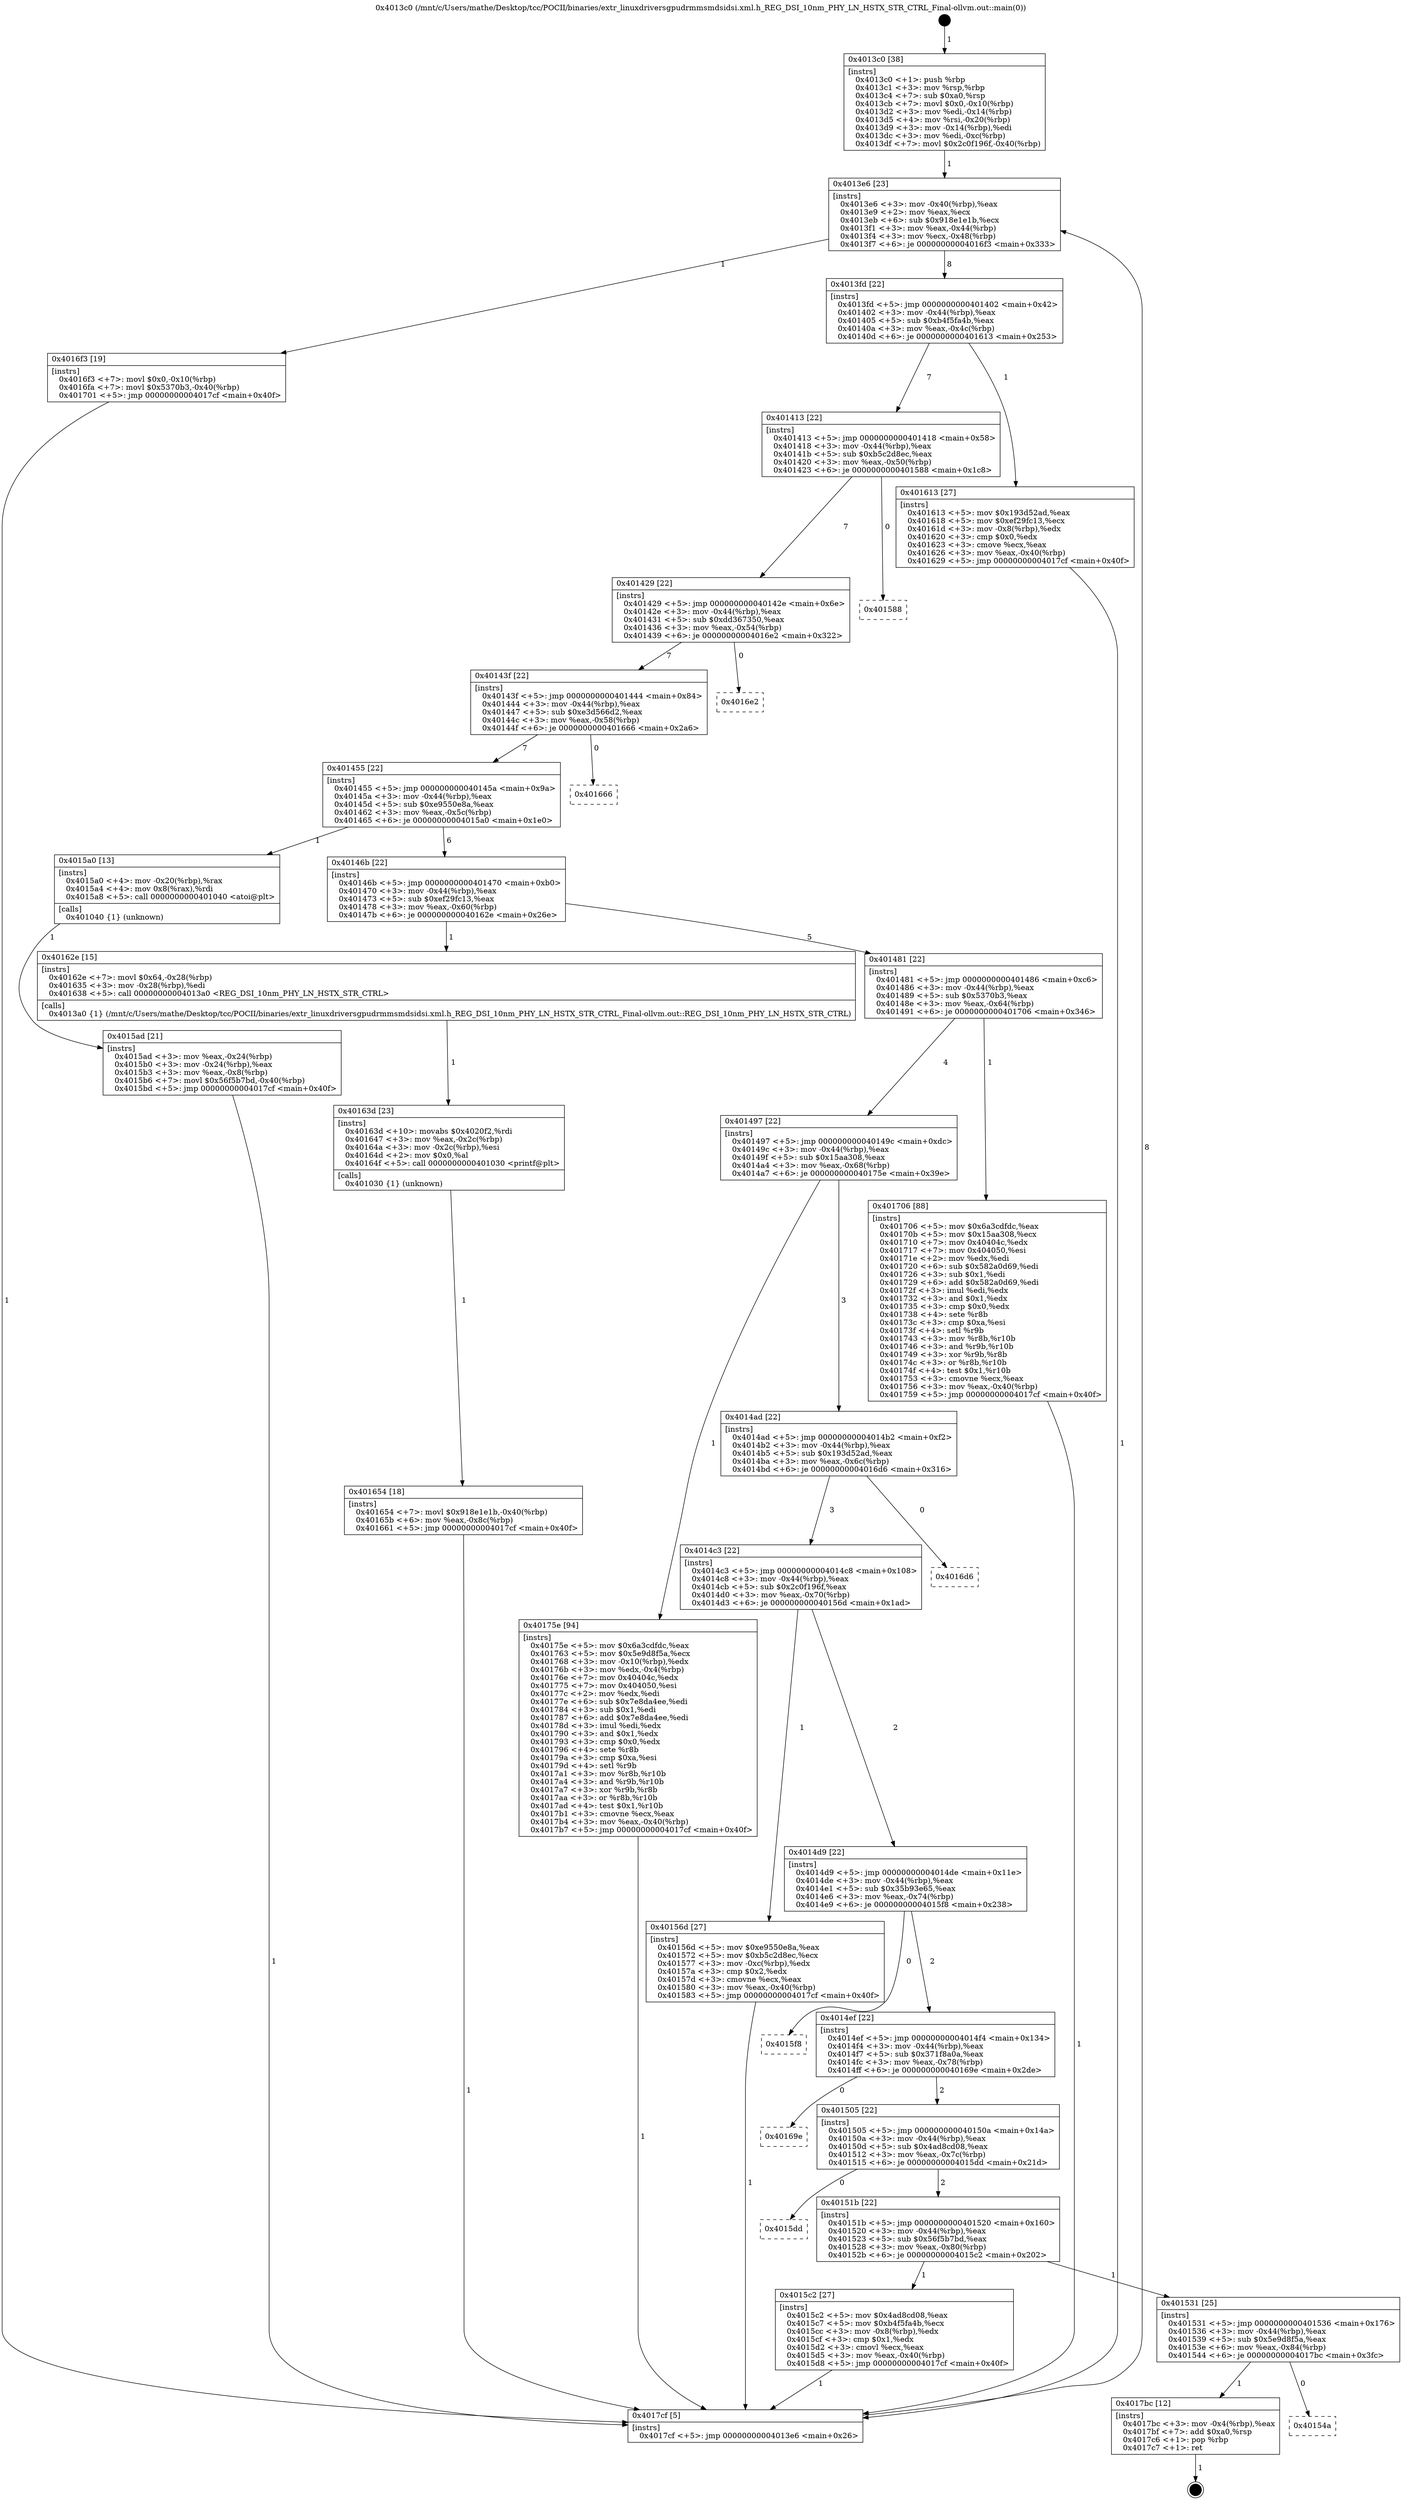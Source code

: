 digraph "0x4013c0" {
  label = "0x4013c0 (/mnt/c/Users/mathe/Desktop/tcc/POCII/binaries/extr_linuxdriversgpudrmmsmdsidsi.xml.h_REG_DSI_10nm_PHY_LN_HSTX_STR_CTRL_Final-ollvm.out::main(0))"
  labelloc = "t"
  node[shape=record]

  Entry [label="",width=0.3,height=0.3,shape=circle,fillcolor=black,style=filled]
  "0x4013e6" [label="{
     0x4013e6 [23]\l
     | [instrs]\l
     &nbsp;&nbsp;0x4013e6 \<+3\>: mov -0x40(%rbp),%eax\l
     &nbsp;&nbsp;0x4013e9 \<+2\>: mov %eax,%ecx\l
     &nbsp;&nbsp;0x4013eb \<+6\>: sub $0x918e1e1b,%ecx\l
     &nbsp;&nbsp;0x4013f1 \<+3\>: mov %eax,-0x44(%rbp)\l
     &nbsp;&nbsp;0x4013f4 \<+3\>: mov %ecx,-0x48(%rbp)\l
     &nbsp;&nbsp;0x4013f7 \<+6\>: je 00000000004016f3 \<main+0x333\>\l
  }"]
  "0x4016f3" [label="{
     0x4016f3 [19]\l
     | [instrs]\l
     &nbsp;&nbsp;0x4016f3 \<+7\>: movl $0x0,-0x10(%rbp)\l
     &nbsp;&nbsp;0x4016fa \<+7\>: movl $0x5370b3,-0x40(%rbp)\l
     &nbsp;&nbsp;0x401701 \<+5\>: jmp 00000000004017cf \<main+0x40f\>\l
  }"]
  "0x4013fd" [label="{
     0x4013fd [22]\l
     | [instrs]\l
     &nbsp;&nbsp;0x4013fd \<+5\>: jmp 0000000000401402 \<main+0x42\>\l
     &nbsp;&nbsp;0x401402 \<+3\>: mov -0x44(%rbp),%eax\l
     &nbsp;&nbsp;0x401405 \<+5\>: sub $0xb4f5fa4b,%eax\l
     &nbsp;&nbsp;0x40140a \<+3\>: mov %eax,-0x4c(%rbp)\l
     &nbsp;&nbsp;0x40140d \<+6\>: je 0000000000401613 \<main+0x253\>\l
  }"]
  Exit [label="",width=0.3,height=0.3,shape=circle,fillcolor=black,style=filled,peripheries=2]
  "0x401613" [label="{
     0x401613 [27]\l
     | [instrs]\l
     &nbsp;&nbsp;0x401613 \<+5\>: mov $0x193d52ad,%eax\l
     &nbsp;&nbsp;0x401618 \<+5\>: mov $0xef29fc13,%ecx\l
     &nbsp;&nbsp;0x40161d \<+3\>: mov -0x8(%rbp),%edx\l
     &nbsp;&nbsp;0x401620 \<+3\>: cmp $0x0,%edx\l
     &nbsp;&nbsp;0x401623 \<+3\>: cmove %ecx,%eax\l
     &nbsp;&nbsp;0x401626 \<+3\>: mov %eax,-0x40(%rbp)\l
     &nbsp;&nbsp;0x401629 \<+5\>: jmp 00000000004017cf \<main+0x40f\>\l
  }"]
  "0x401413" [label="{
     0x401413 [22]\l
     | [instrs]\l
     &nbsp;&nbsp;0x401413 \<+5\>: jmp 0000000000401418 \<main+0x58\>\l
     &nbsp;&nbsp;0x401418 \<+3\>: mov -0x44(%rbp),%eax\l
     &nbsp;&nbsp;0x40141b \<+5\>: sub $0xb5c2d8ec,%eax\l
     &nbsp;&nbsp;0x401420 \<+3\>: mov %eax,-0x50(%rbp)\l
     &nbsp;&nbsp;0x401423 \<+6\>: je 0000000000401588 \<main+0x1c8\>\l
  }"]
  "0x40154a" [label="{
     0x40154a\l
  }", style=dashed]
  "0x401588" [label="{
     0x401588\l
  }", style=dashed]
  "0x401429" [label="{
     0x401429 [22]\l
     | [instrs]\l
     &nbsp;&nbsp;0x401429 \<+5\>: jmp 000000000040142e \<main+0x6e\>\l
     &nbsp;&nbsp;0x40142e \<+3\>: mov -0x44(%rbp),%eax\l
     &nbsp;&nbsp;0x401431 \<+5\>: sub $0xdd367350,%eax\l
     &nbsp;&nbsp;0x401436 \<+3\>: mov %eax,-0x54(%rbp)\l
     &nbsp;&nbsp;0x401439 \<+6\>: je 00000000004016e2 \<main+0x322\>\l
  }"]
  "0x4017bc" [label="{
     0x4017bc [12]\l
     | [instrs]\l
     &nbsp;&nbsp;0x4017bc \<+3\>: mov -0x4(%rbp),%eax\l
     &nbsp;&nbsp;0x4017bf \<+7\>: add $0xa0,%rsp\l
     &nbsp;&nbsp;0x4017c6 \<+1\>: pop %rbp\l
     &nbsp;&nbsp;0x4017c7 \<+1\>: ret\l
  }"]
  "0x4016e2" [label="{
     0x4016e2\l
  }", style=dashed]
  "0x40143f" [label="{
     0x40143f [22]\l
     | [instrs]\l
     &nbsp;&nbsp;0x40143f \<+5\>: jmp 0000000000401444 \<main+0x84\>\l
     &nbsp;&nbsp;0x401444 \<+3\>: mov -0x44(%rbp),%eax\l
     &nbsp;&nbsp;0x401447 \<+5\>: sub $0xe3d566d2,%eax\l
     &nbsp;&nbsp;0x40144c \<+3\>: mov %eax,-0x58(%rbp)\l
     &nbsp;&nbsp;0x40144f \<+6\>: je 0000000000401666 \<main+0x2a6\>\l
  }"]
  "0x401654" [label="{
     0x401654 [18]\l
     | [instrs]\l
     &nbsp;&nbsp;0x401654 \<+7\>: movl $0x918e1e1b,-0x40(%rbp)\l
     &nbsp;&nbsp;0x40165b \<+6\>: mov %eax,-0x8c(%rbp)\l
     &nbsp;&nbsp;0x401661 \<+5\>: jmp 00000000004017cf \<main+0x40f\>\l
  }"]
  "0x401666" [label="{
     0x401666\l
  }", style=dashed]
  "0x401455" [label="{
     0x401455 [22]\l
     | [instrs]\l
     &nbsp;&nbsp;0x401455 \<+5\>: jmp 000000000040145a \<main+0x9a\>\l
     &nbsp;&nbsp;0x40145a \<+3\>: mov -0x44(%rbp),%eax\l
     &nbsp;&nbsp;0x40145d \<+5\>: sub $0xe9550e8a,%eax\l
     &nbsp;&nbsp;0x401462 \<+3\>: mov %eax,-0x5c(%rbp)\l
     &nbsp;&nbsp;0x401465 \<+6\>: je 00000000004015a0 \<main+0x1e0\>\l
  }"]
  "0x40163d" [label="{
     0x40163d [23]\l
     | [instrs]\l
     &nbsp;&nbsp;0x40163d \<+10\>: movabs $0x4020f2,%rdi\l
     &nbsp;&nbsp;0x401647 \<+3\>: mov %eax,-0x2c(%rbp)\l
     &nbsp;&nbsp;0x40164a \<+3\>: mov -0x2c(%rbp),%esi\l
     &nbsp;&nbsp;0x40164d \<+2\>: mov $0x0,%al\l
     &nbsp;&nbsp;0x40164f \<+5\>: call 0000000000401030 \<printf@plt\>\l
     | [calls]\l
     &nbsp;&nbsp;0x401030 \{1\} (unknown)\l
  }"]
  "0x4015a0" [label="{
     0x4015a0 [13]\l
     | [instrs]\l
     &nbsp;&nbsp;0x4015a0 \<+4\>: mov -0x20(%rbp),%rax\l
     &nbsp;&nbsp;0x4015a4 \<+4\>: mov 0x8(%rax),%rdi\l
     &nbsp;&nbsp;0x4015a8 \<+5\>: call 0000000000401040 \<atoi@plt\>\l
     | [calls]\l
     &nbsp;&nbsp;0x401040 \{1\} (unknown)\l
  }"]
  "0x40146b" [label="{
     0x40146b [22]\l
     | [instrs]\l
     &nbsp;&nbsp;0x40146b \<+5\>: jmp 0000000000401470 \<main+0xb0\>\l
     &nbsp;&nbsp;0x401470 \<+3\>: mov -0x44(%rbp),%eax\l
     &nbsp;&nbsp;0x401473 \<+5\>: sub $0xef29fc13,%eax\l
     &nbsp;&nbsp;0x401478 \<+3\>: mov %eax,-0x60(%rbp)\l
     &nbsp;&nbsp;0x40147b \<+6\>: je 000000000040162e \<main+0x26e\>\l
  }"]
  "0x401531" [label="{
     0x401531 [25]\l
     | [instrs]\l
     &nbsp;&nbsp;0x401531 \<+5\>: jmp 0000000000401536 \<main+0x176\>\l
     &nbsp;&nbsp;0x401536 \<+3\>: mov -0x44(%rbp),%eax\l
     &nbsp;&nbsp;0x401539 \<+5\>: sub $0x5e9d8f5a,%eax\l
     &nbsp;&nbsp;0x40153e \<+6\>: mov %eax,-0x84(%rbp)\l
     &nbsp;&nbsp;0x401544 \<+6\>: je 00000000004017bc \<main+0x3fc\>\l
  }"]
  "0x40162e" [label="{
     0x40162e [15]\l
     | [instrs]\l
     &nbsp;&nbsp;0x40162e \<+7\>: movl $0x64,-0x28(%rbp)\l
     &nbsp;&nbsp;0x401635 \<+3\>: mov -0x28(%rbp),%edi\l
     &nbsp;&nbsp;0x401638 \<+5\>: call 00000000004013a0 \<REG_DSI_10nm_PHY_LN_HSTX_STR_CTRL\>\l
     | [calls]\l
     &nbsp;&nbsp;0x4013a0 \{1\} (/mnt/c/Users/mathe/Desktop/tcc/POCII/binaries/extr_linuxdriversgpudrmmsmdsidsi.xml.h_REG_DSI_10nm_PHY_LN_HSTX_STR_CTRL_Final-ollvm.out::REG_DSI_10nm_PHY_LN_HSTX_STR_CTRL)\l
  }"]
  "0x401481" [label="{
     0x401481 [22]\l
     | [instrs]\l
     &nbsp;&nbsp;0x401481 \<+5\>: jmp 0000000000401486 \<main+0xc6\>\l
     &nbsp;&nbsp;0x401486 \<+3\>: mov -0x44(%rbp),%eax\l
     &nbsp;&nbsp;0x401489 \<+5\>: sub $0x5370b3,%eax\l
     &nbsp;&nbsp;0x40148e \<+3\>: mov %eax,-0x64(%rbp)\l
     &nbsp;&nbsp;0x401491 \<+6\>: je 0000000000401706 \<main+0x346\>\l
  }"]
  "0x4015c2" [label="{
     0x4015c2 [27]\l
     | [instrs]\l
     &nbsp;&nbsp;0x4015c2 \<+5\>: mov $0x4ad8cd08,%eax\l
     &nbsp;&nbsp;0x4015c7 \<+5\>: mov $0xb4f5fa4b,%ecx\l
     &nbsp;&nbsp;0x4015cc \<+3\>: mov -0x8(%rbp),%edx\l
     &nbsp;&nbsp;0x4015cf \<+3\>: cmp $0x1,%edx\l
     &nbsp;&nbsp;0x4015d2 \<+3\>: cmovl %ecx,%eax\l
     &nbsp;&nbsp;0x4015d5 \<+3\>: mov %eax,-0x40(%rbp)\l
     &nbsp;&nbsp;0x4015d8 \<+5\>: jmp 00000000004017cf \<main+0x40f\>\l
  }"]
  "0x401706" [label="{
     0x401706 [88]\l
     | [instrs]\l
     &nbsp;&nbsp;0x401706 \<+5\>: mov $0x6a3cdfdc,%eax\l
     &nbsp;&nbsp;0x40170b \<+5\>: mov $0x15aa308,%ecx\l
     &nbsp;&nbsp;0x401710 \<+7\>: mov 0x40404c,%edx\l
     &nbsp;&nbsp;0x401717 \<+7\>: mov 0x404050,%esi\l
     &nbsp;&nbsp;0x40171e \<+2\>: mov %edx,%edi\l
     &nbsp;&nbsp;0x401720 \<+6\>: sub $0x582a0d69,%edi\l
     &nbsp;&nbsp;0x401726 \<+3\>: sub $0x1,%edi\l
     &nbsp;&nbsp;0x401729 \<+6\>: add $0x582a0d69,%edi\l
     &nbsp;&nbsp;0x40172f \<+3\>: imul %edi,%edx\l
     &nbsp;&nbsp;0x401732 \<+3\>: and $0x1,%edx\l
     &nbsp;&nbsp;0x401735 \<+3\>: cmp $0x0,%edx\l
     &nbsp;&nbsp;0x401738 \<+4\>: sete %r8b\l
     &nbsp;&nbsp;0x40173c \<+3\>: cmp $0xa,%esi\l
     &nbsp;&nbsp;0x40173f \<+4\>: setl %r9b\l
     &nbsp;&nbsp;0x401743 \<+3\>: mov %r8b,%r10b\l
     &nbsp;&nbsp;0x401746 \<+3\>: and %r9b,%r10b\l
     &nbsp;&nbsp;0x401749 \<+3\>: xor %r9b,%r8b\l
     &nbsp;&nbsp;0x40174c \<+3\>: or %r8b,%r10b\l
     &nbsp;&nbsp;0x40174f \<+4\>: test $0x1,%r10b\l
     &nbsp;&nbsp;0x401753 \<+3\>: cmovne %ecx,%eax\l
     &nbsp;&nbsp;0x401756 \<+3\>: mov %eax,-0x40(%rbp)\l
     &nbsp;&nbsp;0x401759 \<+5\>: jmp 00000000004017cf \<main+0x40f\>\l
  }"]
  "0x401497" [label="{
     0x401497 [22]\l
     | [instrs]\l
     &nbsp;&nbsp;0x401497 \<+5\>: jmp 000000000040149c \<main+0xdc\>\l
     &nbsp;&nbsp;0x40149c \<+3\>: mov -0x44(%rbp),%eax\l
     &nbsp;&nbsp;0x40149f \<+5\>: sub $0x15aa308,%eax\l
     &nbsp;&nbsp;0x4014a4 \<+3\>: mov %eax,-0x68(%rbp)\l
     &nbsp;&nbsp;0x4014a7 \<+6\>: je 000000000040175e \<main+0x39e\>\l
  }"]
  "0x40151b" [label="{
     0x40151b [22]\l
     | [instrs]\l
     &nbsp;&nbsp;0x40151b \<+5\>: jmp 0000000000401520 \<main+0x160\>\l
     &nbsp;&nbsp;0x401520 \<+3\>: mov -0x44(%rbp),%eax\l
     &nbsp;&nbsp;0x401523 \<+5\>: sub $0x56f5b7bd,%eax\l
     &nbsp;&nbsp;0x401528 \<+3\>: mov %eax,-0x80(%rbp)\l
     &nbsp;&nbsp;0x40152b \<+6\>: je 00000000004015c2 \<main+0x202\>\l
  }"]
  "0x40175e" [label="{
     0x40175e [94]\l
     | [instrs]\l
     &nbsp;&nbsp;0x40175e \<+5\>: mov $0x6a3cdfdc,%eax\l
     &nbsp;&nbsp;0x401763 \<+5\>: mov $0x5e9d8f5a,%ecx\l
     &nbsp;&nbsp;0x401768 \<+3\>: mov -0x10(%rbp),%edx\l
     &nbsp;&nbsp;0x40176b \<+3\>: mov %edx,-0x4(%rbp)\l
     &nbsp;&nbsp;0x40176e \<+7\>: mov 0x40404c,%edx\l
     &nbsp;&nbsp;0x401775 \<+7\>: mov 0x404050,%esi\l
     &nbsp;&nbsp;0x40177c \<+2\>: mov %edx,%edi\l
     &nbsp;&nbsp;0x40177e \<+6\>: sub $0x7e8da4ee,%edi\l
     &nbsp;&nbsp;0x401784 \<+3\>: sub $0x1,%edi\l
     &nbsp;&nbsp;0x401787 \<+6\>: add $0x7e8da4ee,%edi\l
     &nbsp;&nbsp;0x40178d \<+3\>: imul %edi,%edx\l
     &nbsp;&nbsp;0x401790 \<+3\>: and $0x1,%edx\l
     &nbsp;&nbsp;0x401793 \<+3\>: cmp $0x0,%edx\l
     &nbsp;&nbsp;0x401796 \<+4\>: sete %r8b\l
     &nbsp;&nbsp;0x40179a \<+3\>: cmp $0xa,%esi\l
     &nbsp;&nbsp;0x40179d \<+4\>: setl %r9b\l
     &nbsp;&nbsp;0x4017a1 \<+3\>: mov %r8b,%r10b\l
     &nbsp;&nbsp;0x4017a4 \<+3\>: and %r9b,%r10b\l
     &nbsp;&nbsp;0x4017a7 \<+3\>: xor %r9b,%r8b\l
     &nbsp;&nbsp;0x4017aa \<+3\>: or %r8b,%r10b\l
     &nbsp;&nbsp;0x4017ad \<+4\>: test $0x1,%r10b\l
     &nbsp;&nbsp;0x4017b1 \<+3\>: cmovne %ecx,%eax\l
     &nbsp;&nbsp;0x4017b4 \<+3\>: mov %eax,-0x40(%rbp)\l
     &nbsp;&nbsp;0x4017b7 \<+5\>: jmp 00000000004017cf \<main+0x40f\>\l
  }"]
  "0x4014ad" [label="{
     0x4014ad [22]\l
     | [instrs]\l
     &nbsp;&nbsp;0x4014ad \<+5\>: jmp 00000000004014b2 \<main+0xf2\>\l
     &nbsp;&nbsp;0x4014b2 \<+3\>: mov -0x44(%rbp),%eax\l
     &nbsp;&nbsp;0x4014b5 \<+5\>: sub $0x193d52ad,%eax\l
     &nbsp;&nbsp;0x4014ba \<+3\>: mov %eax,-0x6c(%rbp)\l
     &nbsp;&nbsp;0x4014bd \<+6\>: je 00000000004016d6 \<main+0x316\>\l
  }"]
  "0x4015dd" [label="{
     0x4015dd\l
  }", style=dashed]
  "0x4016d6" [label="{
     0x4016d6\l
  }", style=dashed]
  "0x4014c3" [label="{
     0x4014c3 [22]\l
     | [instrs]\l
     &nbsp;&nbsp;0x4014c3 \<+5\>: jmp 00000000004014c8 \<main+0x108\>\l
     &nbsp;&nbsp;0x4014c8 \<+3\>: mov -0x44(%rbp),%eax\l
     &nbsp;&nbsp;0x4014cb \<+5\>: sub $0x2c0f196f,%eax\l
     &nbsp;&nbsp;0x4014d0 \<+3\>: mov %eax,-0x70(%rbp)\l
     &nbsp;&nbsp;0x4014d3 \<+6\>: je 000000000040156d \<main+0x1ad\>\l
  }"]
  "0x401505" [label="{
     0x401505 [22]\l
     | [instrs]\l
     &nbsp;&nbsp;0x401505 \<+5\>: jmp 000000000040150a \<main+0x14a\>\l
     &nbsp;&nbsp;0x40150a \<+3\>: mov -0x44(%rbp),%eax\l
     &nbsp;&nbsp;0x40150d \<+5\>: sub $0x4ad8cd08,%eax\l
     &nbsp;&nbsp;0x401512 \<+3\>: mov %eax,-0x7c(%rbp)\l
     &nbsp;&nbsp;0x401515 \<+6\>: je 00000000004015dd \<main+0x21d\>\l
  }"]
  "0x40156d" [label="{
     0x40156d [27]\l
     | [instrs]\l
     &nbsp;&nbsp;0x40156d \<+5\>: mov $0xe9550e8a,%eax\l
     &nbsp;&nbsp;0x401572 \<+5\>: mov $0xb5c2d8ec,%ecx\l
     &nbsp;&nbsp;0x401577 \<+3\>: mov -0xc(%rbp),%edx\l
     &nbsp;&nbsp;0x40157a \<+3\>: cmp $0x2,%edx\l
     &nbsp;&nbsp;0x40157d \<+3\>: cmovne %ecx,%eax\l
     &nbsp;&nbsp;0x401580 \<+3\>: mov %eax,-0x40(%rbp)\l
     &nbsp;&nbsp;0x401583 \<+5\>: jmp 00000000004017cf \<main+0x40f\>\l
  }"]
  "0x4014d9" [label="{
     0x4014d9 [22]\l
     | [instrs]\l
     &nbsp;&nbsp;0x4014d9 \<+5\>: jmp 00000000004014de \<main+0x11e\>\l
     &nbsp;&nbsp;0x4014de \<+3\>: mov -0x44(%rbp),%eax\l
     &nbsp;&nbsp;0x4014e1 \<+5\>: sub $0x35b93e65,%eax\l
     &nbsp;&nbsp;0x4014e6 \<+3\>: mov %eax,-0x74(%rbp)\l
     &nbsp;&nbsp;0x4014e9 \<+6\>: je 00000000004015f8 \<main+0x238\>\l
  }"]
  "0x4017cf" [label="{
     0x4017cf [5]\l
     | [instrs]\l
     &nbsp;&nbsp;0x4017cf \<+5\>: jmp 00000000004013e6 \<main+0x26\>\l
  }"]
  "0x4013c0" [label="{
     0x4013c0 [38]\l
     | [instrs]\l
     &nbsp;&nbsp;0x4013c0 \<+1\>: push %rbp\l
     &nbsp;&nbsp;0x4013c1 \<+3\>: mov %rsp,%rbp\l
     &nbsp;&nbsp;0x4013c4 \<+7\>: sub $0xa0,%rsp\l
     &nbsp;&nbsp;0x4013cb \<+7\>: movl $0x0,-0x10(%rbp)\l
     &nbsp;&nbsp;0x4013d2 \<+3\>: mov %edi,-0x14(%rbp)\l
     &nbsp;&nbsp;0x4013d5 \<+4\>: mov %rsi,-0x20(%rbp)\l
     &nbsp;&nbsp;0x4013d9 \<+3\>: mov -0x14(%rbp),%edi\l
     &nbsp;&nbsp;0x4013dc \<+3\>: mov %edi,-0xc(%rbp)\l
     &nbsp;&nbsp;0x4013df \<+7\>: movl $0x2c0f196f,-0x40(%rbp)\l
  }"]
  "0x4015ad" [label="{
     0x4015ad [21]\l
     | [instrs]\l
     &nbsp;&nbsp;0x4015ad \<+3\>: mov %eax,-0x24(%rbp)\l
     &nbsp;&nbsp;0x4015b0 \<+3\>: mov -0x24(%rbp),%eax\l
     &nbsp;&nbsp;0x4015b3 \<+3\>: mov %eax,-0x8(%rbp)\l
     &nbsp;&nbsp;0x4015b6 \<+7\>: movl $0x56f5b7bd,-0x40(%rbp)\l
     &nbsp;&nbsp;0x4015bd \<+5\>: jmp 00000000004017cf \<main+0x40f\>\l
  }"]
  "0x40169e" [label="{
     0x40169e\l
  }", style=dashed]
  "0x4015f8" [label="{
     0x4015f8\l
  }", style=dashed]
  "0x4014ef" [label="{
     0x4014ef [22]\l
     | [instrs]\l
     &nbsp;&nbsp;0x4014ef \<+5\>: jmp 00000000004014f4 \<main+0x134\>\l
     &nbsp;&nbsp;0x4014f4 \<+3\>: mov -0x44(%rbp),%eax\l
     &nbsp;&nbsp;0x4014f7 \<+5\>: sub $0x371f8a0a,%eax\l
     &nbsp;&nbsp;0x4014fc \<+3\>: mov %eax,-0x78(%rbp)\l
     &nbsp;&nbsp;0x4014ff \<+6\>: je 000000000040169e \<main+0x2de\>\l
  }"]
  Entry -> "0x4013c0" [label=" 1"]
  "0x4013e6" -> "0x4016f3" [label=" 1"]
  "0x4013e6" -> "0x4013fd" [label=" 8"]
  "0x4017bc" -> Exit [label=" 1"]
  "0x4013fd" -> "0x401613" [label=" 1"]
  "0x4013fd" -> "0x401413" [label=" 7"]
  "0x401531" -> "0x40154a" [label=" 0"]
  "0x401413" -> "0x401588" [label=" 0"]
  "0x401413" -> "0x401429" [label=" 7"]
  "0x401531" -> "0x4017bc" [label=" 1"]
  "0x401429" -> "0x4016e2" [label=" 0"]
  "0x401429" -> "0x40143f" [label=" 7"]
  "0x40175e" -> "0x4017cf" [label=" 1"]
  "0x40143f" -> "0x401666" [label=" 0"]
  "0x40143f" -> "0x401455" [label=" 7"]
  "0x401706" -> "0x4017cf" [label=" 1"]
  "0x401455" -> "0x4015a0" [label=" 1"]
  "0x401455" -> "0x40146b" [label=" 6"]
  "0x4016f3" -> "0x4017cf" [label=" 1"]
  "0x40146b" -> "0x40162e" [label=" 1"]
  "0x40146b" -> "0x401481" [label=" 5"]
  "0x401654" -> "0x4017cf" [label=" 1"]
  "0x401481" -> "0x401706" [label=" 1"]
  "0x401481" -> "0x401497" [label=" 4"]
  "0x40163d" -> "0x401654" [label=" 1"]
  "0x401497" -> "0x40175e" [label=" 1"]
  "0x401497" -> "0x4014ad" [label=" 3"]
  "0x401613" -> "0x4017cf" [label=" 1"]
  "0x4014ad" -> "0x4016d6" [label=" 0"]
  "0x4014ad" -> "0x4014c3" [label=" 3"]
  "0x4015c2" -> "0x4017cf" [label=" 1"]
  "0x4014c3" -> "0x40156d" [label=" 1"]
  "0x4014c3" -> "0x4014d9" [label=" 2"]
  "0x40156d" -> "0x4017cf" [label=" 1"]
  "0x4013c0" -> "0x4013e6" [label=" 1"]
  "0x4017cf" -> "0x4013e6" [label=" 8"]
  "0x4015a0" -> "0x4015ad" [label=" 1"]
  "0x4015ad" -> "0x4017cf" [label=" 1"]
  "0x40151b" -> "0x4015c2" [label=" 1"]
  "0x4014d9" -> "0x4015f8" [label=" 0"]
  "0x4014d9" -> "0x4014ef" [label=" 2"]
  "0x40162e" -> "0x40163d" [label=" 1"]
  "0x4014ef" -> "0x40169e" [label=" 0"]
  "0x4014ef" -> "0x401505" [label=" 2"]
  "0x40151b" -> "0x401531" [label=" 1"]
  "0x401505" -> "0x4015dd" [label=" 0"]
  "0x401505" -> "0x40151b" [label=" 2"]
}
